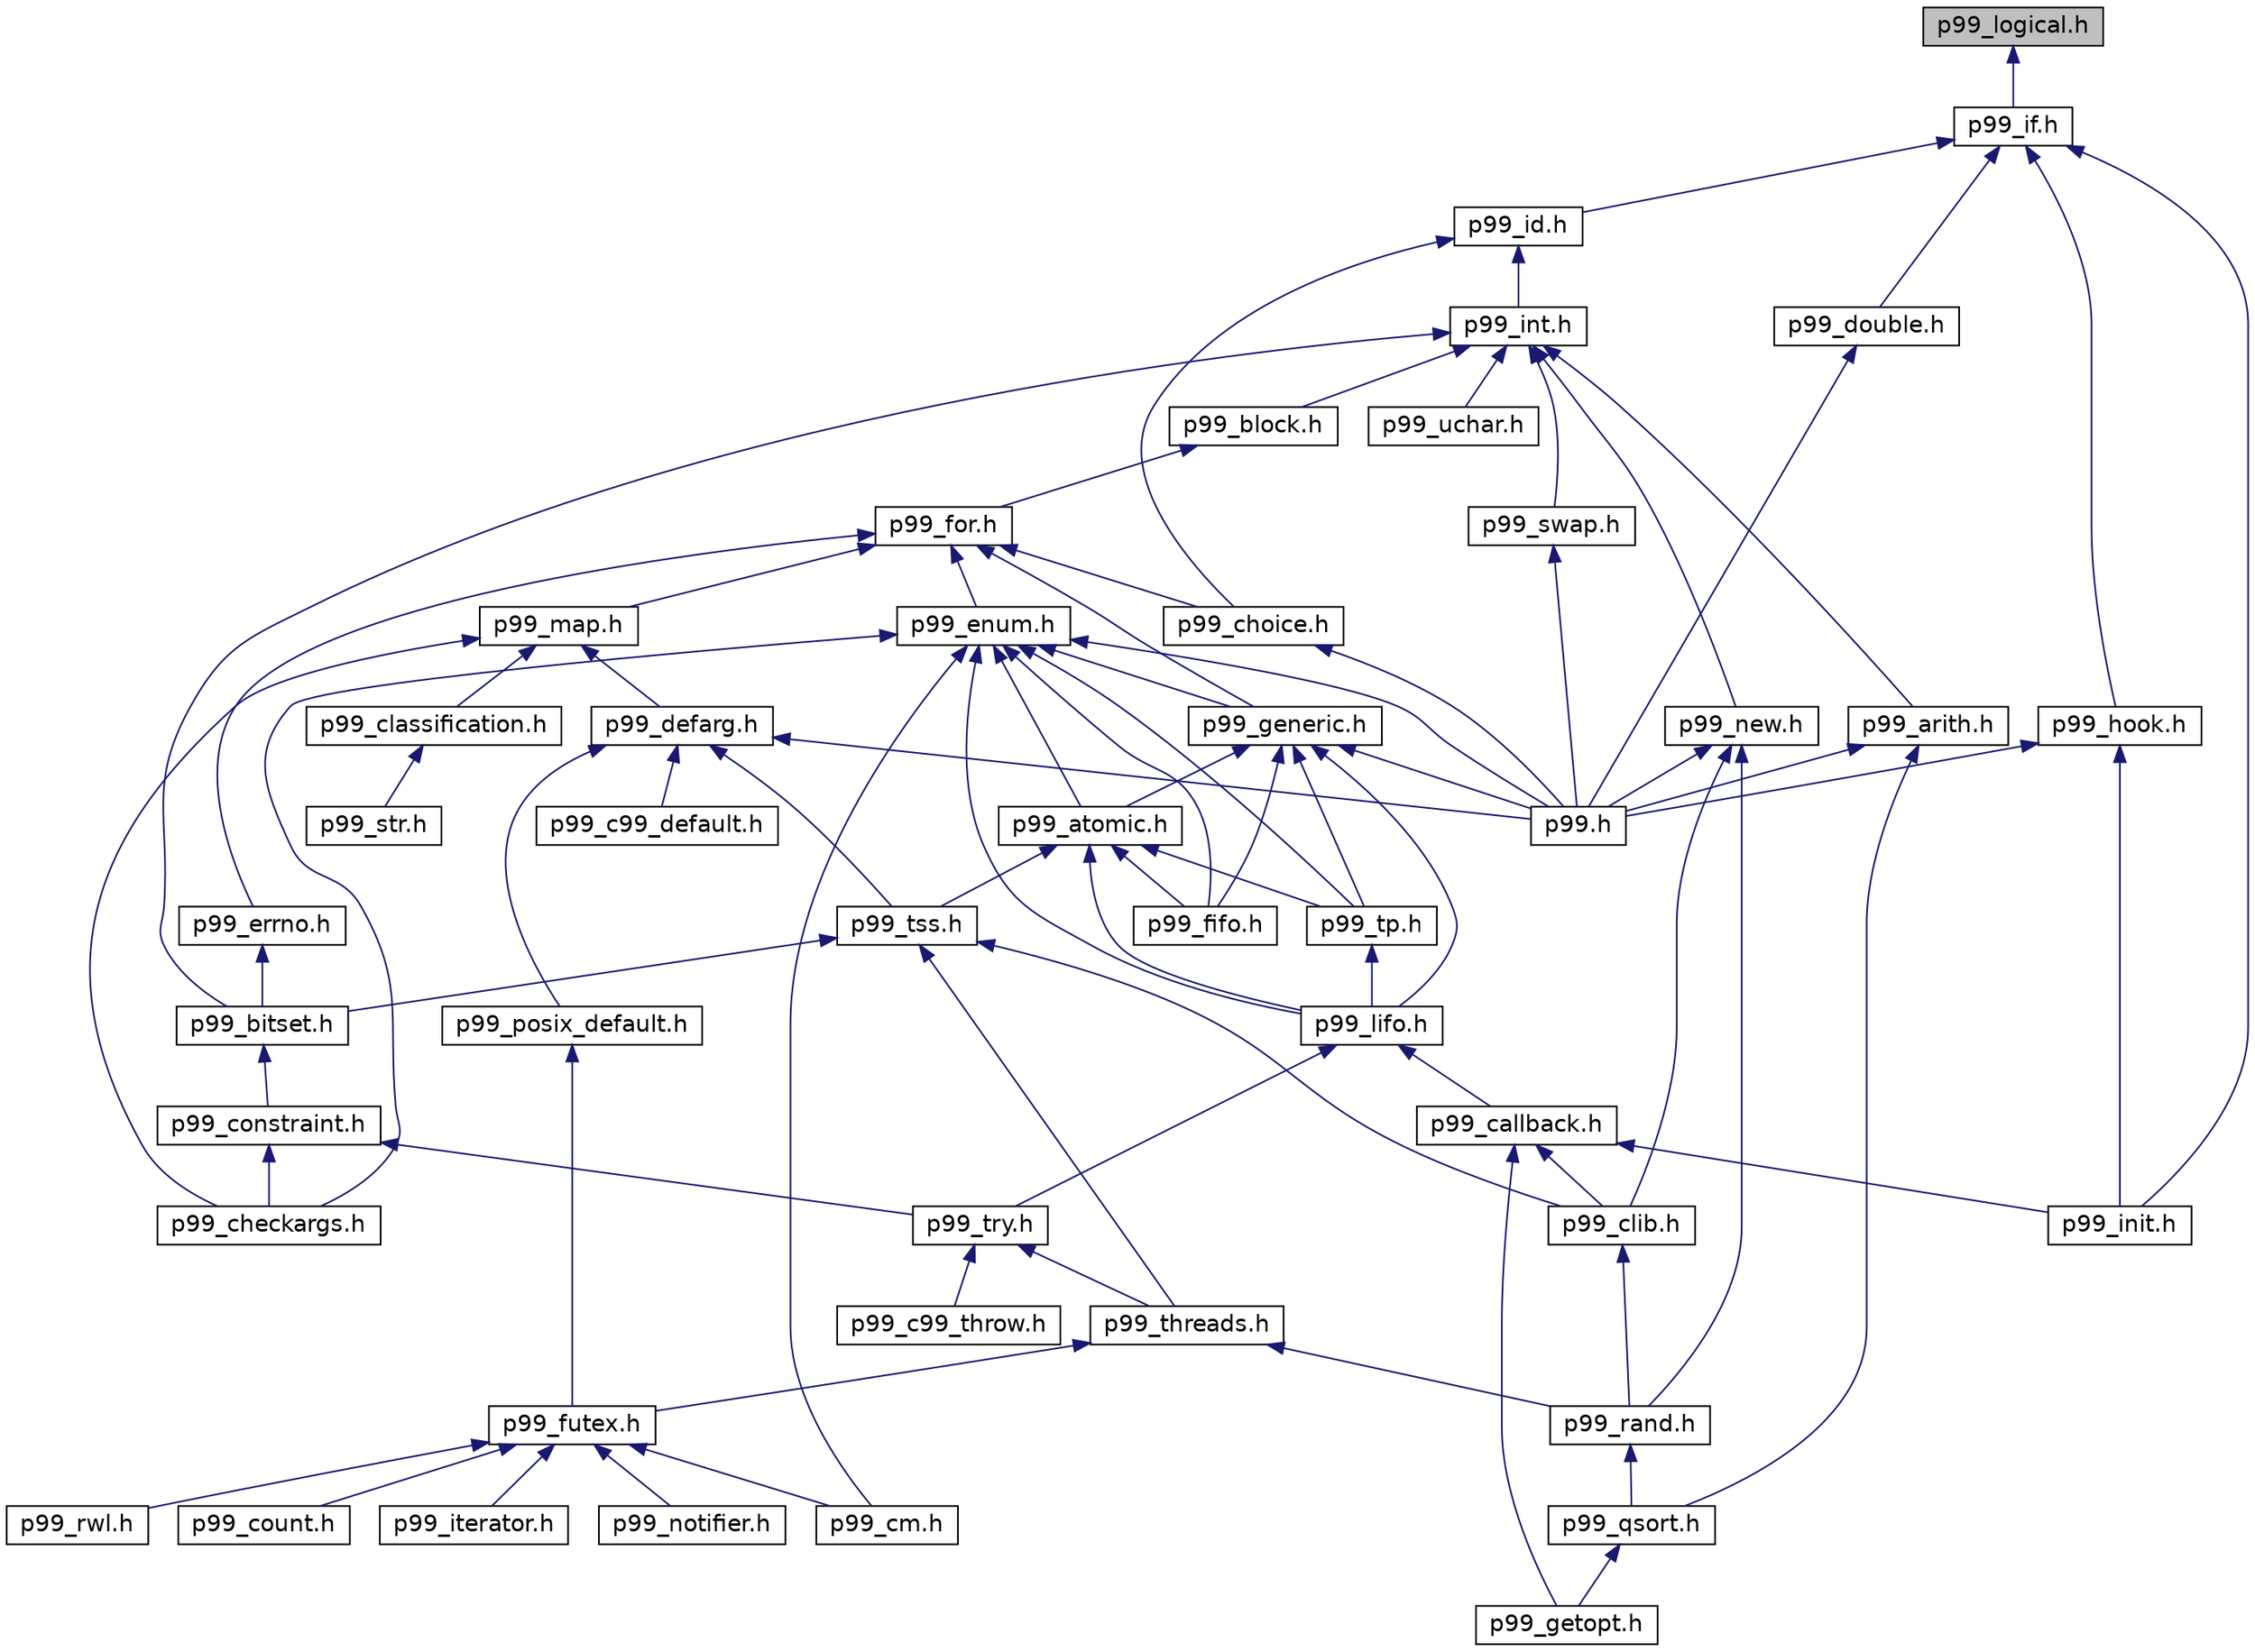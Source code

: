 digraph "p99_logical.h"
{
 // LATEX_PDF_SIZE
  edge [fontname="Helvetica",fontsize="14",labelfontname="Helvetica",labelfontsize="14"];
  node [fontname="Helvetica",fontsize="14",shape=record];
  Node1 [label="p99_logical.h",height=0.2,width=0.4,color="black", fillcolor="grey75", style="filled", fontcolor="black",tooltip="macros to handle Boolean conditions at compile time."];
  Node1 -> Node2 [dir="back",color="midnightblue",fontsize="14",style="solid",fontname="Helvetica"];
  Node2 [label="p99_if.h",height=0.2,width=0.4,color="black", fillcolor="white", style="filled",URL="$p99__if_8h.html",tooltip="preprocessor conditionals to use inside macros"];
  Node2 -> Node3 [dir="back",color="midnightblue",fontsize="14",style="solid",fontname="Helvetica"];
  Node3 [label="p99_id.h",height=0.2,width=0.4,color="black", fillcolor="white", style="filled",URL="$p99__id_8h.html",tooltip="Implement a simple FILEID that changes each time this file is included somewhere."];
  Node3 -> Node4 [dir="back",color="midnightblue",fontsize="14",style="solid",fontname="Helvetica"];
  Node4 [label="p99_choice.h",height=0.2,width=0.4,color="black", fillcolor="white", style="filled",URL="$p99__choice_8h.html",tooltip="Choice macros that implement ‘static inline’ table lookup."];
  Node4 -> Node5 [dir="back",color="midnightblue",fontsize="14",style="solid",fontname="Helvetica"];
  Node5 [label="p99.h",height=0.2,width=0.4,color="black", fillcolor="white", style="filled",URL="$p99_8h.html",tooltip="Use this to include all of P99."];
  Node3 -> Node6 [dir="back",color="midnightblue",fontsize="14",style="solid",fontname="Helvetica"];
  Node6 [label="p99_int.h",height=0.2,width=0.4,color="black", fillcolor="white", style="filled",URL="$p99__int_8h.html",tooltip="Macros handling integer types and initialization."];
  Node6 -> Node7 [dir="back",color="midnightblue",fontsize="14",style="solid",fontname="Helvetica"];
  Node7 [label="p99_block.h",height=0.2,width=0.4,color="black", fillcolor="white", style="filled",URL="$p99__block_8h.html",tooltip="Macros that implement controlling blocks."];
  Node7 -> Node8 [dir="back",color="midnightblue",fontsize="14",style="solid",fontname="Helvetica"];
  Node8 [label="p99_for.h",height=0.2,width=0.4,color="black", fillcolor="white", style="filled",URL="$p99__for_8h.html",tooltip="A preprocessor for loop implementation and some derived list handling macros."];
  Node8 -> Node4 [dir="back",color="midnightblue",fontsize="14",style="solid",fontname="Helvetica"];
  Node8 -> Node9 [dir="back",color="midnightblue",fontsize="14",style="solid",fontname="Helvetica"];
  Node9 [label="p99_map.h",height=0.2,width=0.4,color="black", fillcolor="white", style="filled",URL="$p99__map_8h.html",tooltip="macros to produce lists of statements or declarations."];
  Node9 -> Node10 [dir="back",color="midnightblue",fontsize="14",style="solid",fontname="Helvetica"];
  Node10 [label="p99_defarg.h",height=0.2,width=0.4,color="black", fillcolor="white", style="filled",URL="$p99__defarg_8h.html",tooltip="Macros for default arguments to functions."];
  Node10 -> Node5 [dir="back",color="midnightblue",fontsize="14",style="solid",fontname="Helvetica"];
  Node10 -> Node11 [dir="back",color="midnightblue",fontsize="14",style="solid",fontname="Helvetica"];
  Node11 [label="p99_tss.h",height=0.2,width=0.4,color="black", fillcolor="white", style="filled",URL="$p99__tss_8h.html",tooltip=" "];
  Node11 -> Node12 [dir="back",color="midnightblue",fontsize="14",style="solid",fontname="Helvetica"];
  Node12 [label="p99_bitset.h",height=0.2,width=0.4,color="black", fillcolor="white", style="filled",URL="$p99__bitset_8h.html",tooltip=" "];
  Node12 -> Node13 [dir="back",color="midnightblue",fontsize="14",style="solid",fontname="Helvetica"];
  Node13 [label="p99_constraint.h",height=0.2,width=0.4,color="black", fillcolor="white", style="filled",URL="$p99__constraint_8h.html",tooltip=" "];
  Node13 -> Node14 [dir="back",color="midnightblue",fontsize="14",style="solid",fontname="Helvetica"];
  Node14 [label="p99_try.h",height=0.2,width=0.4,color="black", fillcolor="white", style="filled",URL="$p99__try_8h.html",tooltip=" "];
  Node14 -> Node15 [dir="back",color="midnightblue",fontsize="14",style="solid",fontname="Helvetica"];
  Node15 [label="p99_c99_throw.h",height=0.2,width=0.4,color="black", fillcolor="white", style="filled",URL="$p99__c99__throw_8h.html",tooltip=" "];
  Node14 -> Node16 [dir="back",color="midnightblue",fontsize="14",style="solid",fontname="Helvetica"];
  Node16 [label="p99_threads.h",height=0.2,width=0.4,color="black", fillcolor="white", style="filled",URL="$p99__threads_8h.html",tooltip=" "];
  Node16 -> Node17 [dir="back",color="midnightblue",fontsize="14",style="solid",fontname="Helvetica"];
  Node17 [label="p99_futex.h",height=0.2,width=0.4,color="black", fillcolor="white", style="filled",URL="$p99__futex_8h.html",tooltip=" "];
  Node17 -> Node18 [dir="back",color="midnightblue",fontsize="14",style="solid",fontname="Helvetica"];
  Node18 [label="p99_cm.h",height=0.2,width=0.4,color="black", fillcolor="white", style="filled",URL="$p99__cm_8h.html",tooltip=" "];
  Node17 -> Node19 [dir="back",color="midnightblue",fontsize="14",style="solid",fontname="Helvetica"];
  Node19 [label="p99_count.h",height=0.2,width=0.4,color="black", fillcolor="white", style="filled",URL="$p99__count_8h.html",tooltip=" "];
  Node17 -> Node20 [dir="back",color="midnightblue",fontsize="14",style="solid",fontname="Helvetica"];
  Node20 [label="p99_iterator.h",height=0.2,width=0.4,color="black", fillcolor="white", style="filled",URL="$p99__iterator_8h.html",tooltip=" "];
  Node17 -> Node21 [dir="back",color="midnightblue",fontsize="14",style="solid",fontname="Helvetica"];
  Node21 [label="p99_notifier.h",height=0.2,width=0.4,color="black", fillcolor="white", style="filled",URL="$p99__notifier_8h.html",tooltip=" "];
  Node17 -> Node22 [dir="back",color="midnightblue",fontsize="14",style="solid",fontname="Helvetica"];
  Node22 [label="p99_rwl.h",height=0.2,width=0.4,color="black", fillcolor="white", style="filled",URL="$p99__rwl_8h.html",tooltip=" "];
  Node16 -> Node23 [dir="back",color="midnightblue",fontsize="14",style="solid",fontname="Helvetica"];
  Node23 [label="p99_rand.h",height=0.2,width=0.4,color="black", fillcolor="white", style="filled",URL="$p99__rand_8h.html",tooltip="An implementation of George Marsaglia's xorshift PRG with a period of about 2^160."];
  Node23 -> Node24 [dir="back",color="midnightblue",fontsize="14",style="solid",fontname="Helvetica"];
  Node24 [label="p99_qsort.h",height=0.2,width=0.4,color="black", fillcolor="white", style="filled",URL="$p99__qsort_8h.html",tooltip="An implementation of a sorting routine."];
  Node24 -> Node25 [dir="back",color="midnightblue",fontsize="14",style="solid",fontname="Helvetica"];
  Node25 [label="p99_getopt.h",height=0.2,width=0.4,color="black", fillcolor="white", style="filled",URL="$p99__getopt_8h.html",tooltip="Providing macros that handle variadic macro argument lists."];
  Node13 -> Node26 [dir="back",color="midnightblue",fontsize="14",style="solid",fontname="Helvetica"];
  Node26 [label="p99_checkargs.h",height=0.2,width=0.4,color="black", fillcolor="white", style="filled",URL="$p99__checkargs_8h.html",tooltip="Macros to check arguments to functions, in particular of variably modified types."];
  Node11 -> Node27 [dir="back",color="midnightblue",fontsize="14",style="solid",fontname="Helvetica"];
  Node27 [label="p99_clib.h",height=0.2,width=0.4,color="black", fillcolor="white", style="filled",URL="$p99__clib_8h.html",tooltip=" "];
  Node27 -> Node23 [dir="back",color="midnightblue",fontsize="14",style="solid",fontname="Helvetica"];
  Node11 -> Node16 [dir="back",color="midnightblue",fontsize="14",style="solid",fontname="Helvetica"];
  Node10 -> Node28 [dir="back",color="midnightblue",fontsize="14",style="solid",fontname="Helvetica"];
  Node28 [label="p99_c99_default.h",height=0.2,width=0.4,color="black", fillcolor="white", style="filled",URL="$p99__c99__default_8h.html",tooltip=" "];
  Node10 -> Node29 [dir="back",color="midnightblue",fontsize="14",style="solid",fontname="Helvetica"];
  Node29 [label="p99_posix_default.h",height=0.2,width=0.4,color="black", fillcolor="white", style="filled",URL="$p99__posix__default_8h.html",tooltip=" "];
  Node29 -> Node17 [dir="back",color="midnightblue",fontsize="14",style="solid",fontname="Helvetica"];
  Node9 -> Node26 [dir="back",color="midnightblue",fontsize="14",style="solid",fontname="Helvetica"];
  Node9 -> Node30 [dir="back",color="midnightblue",fontsize="14",style="solid",fontname="Helvetica"];
  Node30 [label="p99_classification.h",height=0.2,width=0.4,color="black", fillcolor="white", style="filled",URL="$p99__classification_8h.html",tooltip="classification of different types of token sequences"];
  Node30 -> Node31 [dir="back",color="midnightblue",fontsize="14",style="solid",fontname="Helvetica"];
  Node31 [label="p99_str.h",height=0.2,width=0.4,color="black", fillcolor="white", style="filled",URL="$p99__str_8h.html",tooltip="Provide a family of functions str2XX that provide a safer end-check with a position in the string ins..."];
  Node8 -> Node32 [dir="back",color="midnightblue",fontsize="14",style="solid",fontname="Helvetica"];
  Node32 [label="p99_enum.h",height=0.2,width=0.4,color="black", fillcolor="white", style="filled",URL="$p99__enum_8h.html",tooltip=" "];
  Node32 -> Node5 [dir="back",color="midnightblue",fontsize="14",style="solid",fontname="Helvetica"];
  Node32 -> Node33 [dir="back",color="midnightblue",fontsize="14",style="solid",fontname="Helvetica"];
  Node33 [label="p99_generic.h",height=0.2,width=0.4,color="black", fillcolor="white", style="filled",URL="$p99__generic_8h.html",tooltip=" "];
  Node33 -> Node5 [dir="back",color="midnightblue",fontsize="14",style="solid",fontname="Helvetica"];
  Node33 -> Node34 [dir="back",color="midnightblue",fontsize="14",style="solid",fontname="Helvetica"];
  Node34 [label="p99_atomic.h",height=0.2,width=0.4,color="black", fillcolor="white", style="filled",URL="$p99__atomic_8h.html",tooltip=" "];
  Node34 -> Node11 [dir="back",color="midnightblue",fontsize="14",style="solid",fontname="Helvetica"];
  Node34 -> Node35 [dir="back",color="midnightblue",fontsize="14",style="solid",fontname="Helvetica"];
  Node35 [label="p99_lifo.h",height=0.2,width=0.4,color="black", fillcolor="white", style="filled",URL="$p99__lifo_8h.html",tooltip=" "];
  Node35 -> Node14 [dir="back",color="midnightblue",fontsize="14",style="solid",fontname="Helvetica"];
  Node35 -> Node36 [dir="back",color="midnightblue",fontsize="14",style="solid",fontname="Helvetica"];
  Node36 [label="p99_callback.h",height=0.2,width=0.4,color="black", fillcolor="white", style="filled",URL="$p99__callback_8h.html",tooltip=" "];
  Node36 -> Node27 [dir="back",color="midnightblue",fontsize="14",style="solid",fontname="Helvetica"];
  Node36 -> Node25 [dir="back",color="midnightblue",fontsize="14",style="solid",fontname="Helvetica"];
  Node36 -> Node37 [dir="back",color="midnightblue",fontsize="14",style="solid",fontname="Helvetica"];
  Node37 [label="p99_init.h",height=0.2,width=0.4,color="black", fillcolor="white", style="filled",URL="$p99__init_8h.html",tooltip="Implement initialization functions that are executed early."];
  Node34 -> Node38 [dir="back",color="midnightblue",fontsize="14",style="solid",fontname="Helvetica"];
  Node38 [label="p99_tp.h",height=0.2,width=0.4,color="black", fillcolor="white", style="filled",URL="$p99__tp_8h.html",tooltip=" "];
  Node38 -> Node35 [dir="back",color="midnightblue",fontsize="14",style="solid",fontname="Helvetica"];
  Node34 -> Node39 [dir="back",color="midnightblue",fontsize="14",style="solid",fontname="Helvetica"];
  Node39 [label="p99_fifo.h",height=0.2,width=0.4,color="black", fillcolor="white", style="filled",URL="$p99__fifo_8h.html",tooltip=" "];
  Node33 -> Node35 [dir="back",color="midnightblue",fontsize="14",style="solid",fontname="Helvetica"];
  Node33 -> Node38 [dir="back",color="midnightblue",fontsize="14",style="solid",fontname="Helvetica"];
  Node33 -> Node39 [dir="back",color="midnightblue",fontsize="14",style="solid",fontname="Helvetica"];
  Node32 -> Node34 [dir="back",color="midnightblue",fontsize="14",style="solid",fontname="Helvetica"];
  Node32 -> Node35 [dir="back",color="midnightblue",fontsize="14",style="solid",fontname="Helvetica"];
  Node32 -> Node38 [dir="back",color="midnightblue",fontsize="14",style="solid",fontname="Helvetica"];
  Node32 -> Node26 [dir="back",color="midnightblue",fontsize="14",style="solid",fontname="Helvetica"];
  Node32 -> Node18 [dir="back",color="midnightblue",fontsize="14",style="solid",fontname="Helvetica"];
  Node32 -> Node39 [dir="back",color="midnightblue",fontsize="14",style="solid",fontname="Helvetica"];
  Node8 -> Node33 [dir="back",color="midnightblue",fontsize="14",style="solid",fontname="Helvetica"];
  Node8 -> Node40 [dir="back",color="midnightblue",fontsize="14",style="solid",fontname="Helvetica"];
  Node40 [label="p99_errno.h",height=0.2,width=0.4,color="black", fillcolor="white", style="filled",URL="$p99__errno_8h.html",tooltip=" "];
  Node40 -> Node12 [dir="back",color="midnightblue",fontsize="14",style="solid",fontname="Helvetica"];
  Node6 -> Node41 [dir="back",color="midnightblue",fontsize="14",style="solid",fontname="Helvetica"];
  Node41 [label="p99_new.h",height=0.2,width=0.4,color="black", fillcolor="white", style="filled",URL="$p99__new_8h.html",tooltip="Macros for initialization and allocation."];
  Node41 -> Node5 [dir="back",color="midnightblue",fontsize="14",style="solid",fontname="Helvetica"];
  Node41 -> Node27 [dir="back",color="midnightblue",fontsize="14",style="solid",fontname="Helvetica"];
  Node41 -> Node23 [dir="back",color="midnightblue",fontsize="14",style="solid",fontname="Helvetica"];
  Node6 -> Node42 [dir="back",color="midnightblue",fontsize="14",style="solid",fontname="Helvetica"];
  Node42 [label="p99_swap.h",height=0.2,width=0.4,color="black", fillcolor="white", style="filled",URL="$p99__swap_8h.html",tooltip=" "];
  Node42 -> Node5 [dir="back",color="midnightblue",fontsize="14",style="solid",fontname="Helvetica"];
  Node6 -> Node43 [dir="back",color="midnightblue",fontsize="14",style="solid",fontname="Helvetica"];
  Node43 [label="p99_arith.h",height=0.2,width=0.4,color="black", fillcolor="white", style="filled",URL="$p99__arith_8h.html",tooltip="Branchless arithmetic and bit twiddling snippets."];
  Node43 -> Node5 [dir="back",color="midnightblue",fontsize="14",style="solid",fontname="Helvetica"];
  Node43 -> Node24 [dir="back",color="midnightblue",fontsize="14",style="solid",fontname="Helvetica"];
  Node6 -> Node12 [dir="back",color="midnightblue",fontsize="14",style="solid",fontname="Helvetica"];
  Node6 -> Node44 [dir="back",color="midnightblue",fontsize="14",style="solid",fontname="Helvetica"];
  Node44 [label="p99_uchar.h",height=0.2,width=0.4,color="black", fillcolor="white", style="filled",URL="$p99__uchar_8h.html",tooltip="Emulate the unicode support of uchar.h if that is not provided."];
  Node2 -> Node45 [dir="back",color="midnightblue",fontsize="14",style="solid",fontname="Helvetica"];
  Node45 [label="p99_double.h",height=0.2,width=0.4,color="black", fillcolor="white", style="filled",URL="$p99__double_8h.html",tooltip="Build decimal or hexadecimal double constants with macros."];
  Node45 -> Node5 [dir="back",color="midnightblue",fontsize="14",style="solid",fontname="Helvetica"];
  Node2 -> Node46 [dir="back",color="midnightblue",fontsize="14",style="solid",fontname="Helvetica"];
  Node46 [label="p99_hook.h",height=0.2,width=0.4,color="black", fillcolor="white", style="filled",URL="$p99__hook_8h.html",tooltip="Compiler specific hook functions to execute at load/unload time."];
  Node46 -> Node5 [dir="back",color="midnightblue",fontsize="14",style="solid",fontname="Helvetica"];
  Node46 -> Node37 [dir="back",color="midnightblue",fontsize="14",style="solid",fontname="Helvetica"];
  Node2 -> Node37 [dir="back",color="midnightblue",fontsize="14",style="solid",fontname="Helvetica"];
}
